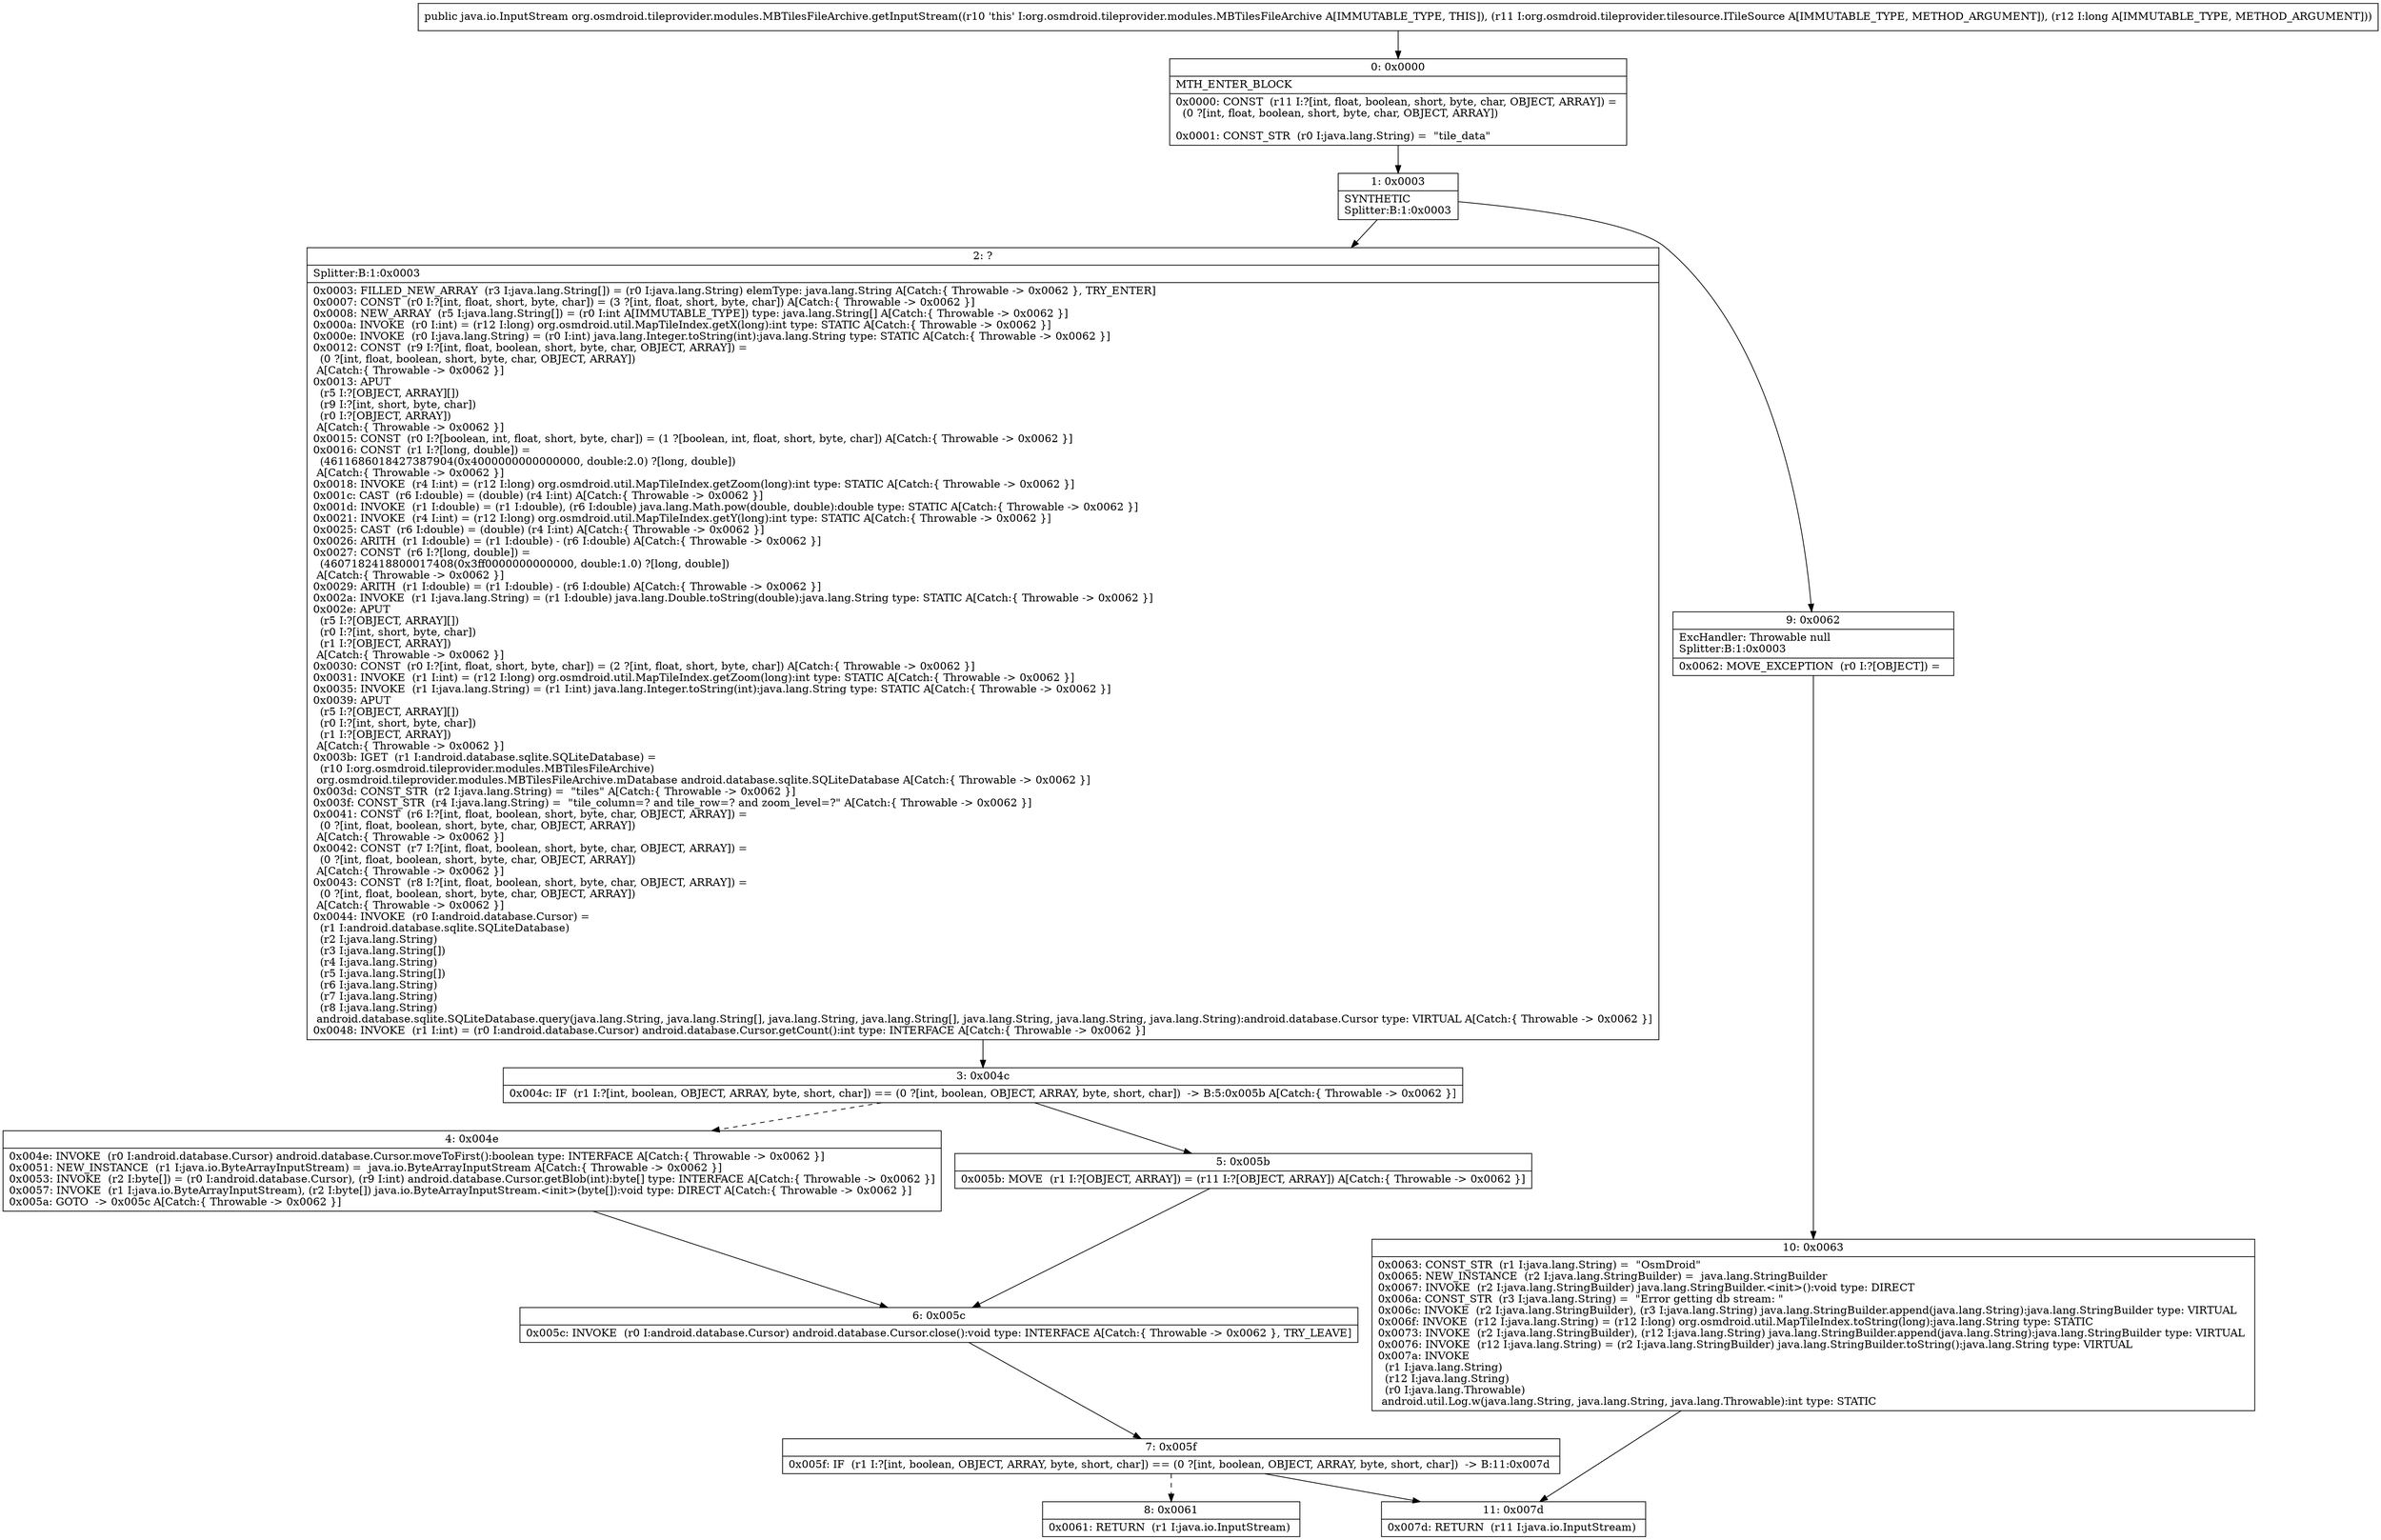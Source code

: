 digraph "CFG fororg.osmdroid.tileprovider.modules.MBTilesFileArchive.getInputStream(Lorg\/osmdroid\/tileprovider\/tilesource\/ITileSource;J)Ljava\/io\/InputStream;" {
Node_0 [shape=record,label="{0\:\ 0x0000|MTH_ENTER_BLOCK\l|0x0000: CONST  (r11 I:?[int, float, boolean, short, byte, char, OBJECT, ARRAY]) = \l  (0 ?[int, float, boolean, short, byte, char, OBJECT, ARRAY])\l \l0x0001: CONST_STR  (r0 I:java.lang.String) =  \"tile_data\" \l}"];
Node_1 [shape=record,label="{1\:\ 0x0003|SYNTHETIC\lSplitter:B:1:0x0003\l}"];
Node_2 [shape=record,label="{2\:\ ?|Splitter:B:1:0x0003\l|0x0003: FILLED_NEW_ARRAY  (r3 I:java.lang.String[]) = (r0 I:java.lang.String) elemType: java.lang.String A[Catch:\{ Throwable \-\> 0x0062 \}, TRY_ENTER]\l0x0007: CONST  (r0 I:?[int, float, short, byte, char]) = (3 ?[int, float, short, byte, char]) A[Catch:\{ Throwable \-\> 0x0062 \}]\l0x0008: NEW_ARRAY  (r5 I:java.lang.String[]) = (r0 I:int A[IMMUTABLE_TYPE]) type: java.lang.String[] A[Catch:\{ Throwable \-\> 0x0062 \}]\l0x000a: INVOKE  (r0 I:int) = (r12 I:long) org.osmdroid.util.MapTileIndex.getX(long):int type: STATIC A[Catch:\{ Throwable \-\> 0x0062 \}]\l0x000e: INVOKE  (r0 I:java.lang.String) = (r0 I:int) java.lang.Integer.toString(int):java.lang.String type: STATIC A[Catch:\{ Throwable \-\> 0x0062 \}]\l0x0012: CONST  (r9 I:?[int, float, boolean, short, byte, char, OBJECT, ARRAY]) = \l  (0 ?[int, float, boolean, short, byte, char, OBJECT, ARRAY])\l A[Catch:\{ Throwable \-\> 0x0062 \}]\l0x0013: APUT  \l  (r5 I:?[OBJECT, ARRAY][])\l  (r9 I:?[int, short, byte, char])\l  (r0 I:?[OBJECT, ARRAY])\l A[Catch:\{ Throwable \-\> 0x0062 \}]\l0x0015: CONST  (r0 I:?[boolean, int, float, short, byte, char]) = (1 ?[boolean, int, float, short, byte, char]) A[Catch:\{ Throwable \-\> 0x0062 \}]\l0x0016: CONST  (r1 I:?[long, double]) = \l  (4611686018427387904(0x4000000000000000, double:2.0) ?[long, double])\l A[Catch:\{ Throwable \-\> 0x0062 \}]\l0x0018: INVOKE  (r4 I:int) = (r12 I:long) org.osmdroid.util.MapTileIndex.getZoom(long):int type: STATIC A[Catch:\{ Throwable \-\> 0x0062 \}]\l0x001c: CAST  (r6 I:double) = (double) (r4 I:int) A[Catch:\{ Throwable \-\> 0x0062 \}]\l0x001d: INVOKE  (r1 I:double) = (r1 I:double), (r6 I:double) java.lang.Math.pow(double, double):double type: STATIC A[Catch:\{ Throwable \-\> 0x0062 \}]\l0x0021: INVOKE  (r4 I:int) = (r12 I:long) org.osmdroid.util.MapTileIndex.getY(long):int type: STATIC A[Catch:\{ Throwable \-\> 0x0062 \}]\l0x0025: CAST  (r6 I:double) = (double) (r4 I:int) A[Catch:\{ Throwable \-\> 0x0062 \}]\l0x0026: ARITH  (r1 I:double) = (r1 I:double) \- (r6 I:double) A[Catch:\{ Throwable \-\> 0x0062 \}]\l0x0027: CONST  (r6 I:?[long, double]) = \l  (4607182418800017408(0x3ff0000000000000, double:1.0) ?[long, double])\l A[Catch:\{ Throwable \-\> 0x0062 \}]\l0x0029: ARITH  (r1 I:double) = (r1 I:double) \- (r6 I:double) A[Catch:\{ Throwable \-\> 0x0062 \}]\l0x002a: INVOKE  (r1 I:java.lang.String) = (r1 I:double) java.lang.Double.toString(double):java.lang.String type: STATIC A[Catch:\{ Throwable \-\> 0x0062 \}]\l0x002e: APUT  \l  (r5 I:?[OBJECT, ARRAY][])\l  (r0 I:?[int, short, byte, char])\l  (r1 I:?[OBJECT, ARRAY])\l A[Catch:\{ Throwable \-\> 0x0062 \}]\l0x0030: CONST  (r0 I:?[int, float, short, byte, char]) = (2 ?[int, float, short, byte, char]) A[Catch:\{ Throwable \-\> 0x0062 \}]\l0x0031: INVOKE  (r1 I:int) = (r12 I:long) org.osmdroid.util.MapTileIndex.getZoom(long):int type: STATIC A[Catch:\{ Throwable \-\> 0x0062 \}]\l0x0035: INVOKE  (r1 I:java.lang.String) = (r1 I:int) java.lang.Integer.toString(int):java.lang.String type: STATIC A[Catch:\{ Throwable \-\> 0x0062 \}]\l0x0039: APUT  \l  (r5 I:?[OBJECT, ARRAY][])\l  (r0 I:?[int, short, byte, char])\l  (r1 I:?[OBJECT, ARRAY])\l A[Catch:\{ Throwable \-\> 0x0062 \}]\l0x003b: IGET  (r1 I:android.database.sqlite.SQLiteDatabase) = \l  (r10 I:org.osmdroid.tileprovider.modules.MBTilesFileArchive)\l org.osmdroid.tileprovider.modules.MBTilesFileArchive.mDatabase android.database.sqlite.SQLiteDatabase A[Catch:\{ Throwable \-\> 0x0062 \}]\l0x003d: CONST_STR  (r2 I:java.lang.String) =  \"tiles\" A[Catch:\{ Throwable \-\> 0x0062 \}]\l0x003f: CONST_STR  (r4 I:java.lang.String) =  \"tile_column=? and tile_row=? and zoom_level=?\" A[Catch:\{ Throwable \-\> 0x0062 \}]\l0x0041: CONST  (r6 I:?[int, float, boolean, short, byte, char, OBJECT, ARRAY]) = \l  (0 ?[int, float, boolean, short, byte, char, OBJECT, ARRAY])\l A[Catch:\{ Throwable \-\> 0x0062 \}]\l0x0042: CONST  (r7 I:?[int, float, boolean, short, byte, char, OBJECT, ARRAY]) = \l  (0 ?[int, float, boolean, short, byte, char, OBJECT, ARRAY])\l A[Catch:\{ Throwable \-\> 0x0062 \}]\l0x0043: CONST  (r8 I:?[int, float, boolean, short, byte, char, OBJECT, ARRAY]) = \l  (0 ?[int, float, boolean, short, byte, char, OBJECT, ARRAY])\l A[Catch:\{ Throwable \-\> 0x0062 \}]\l0x0044: INVOKE  (r0 I:android.database.Cursor) = \l  (r1 I:android.database.sqlite.SQLiteDatabase)\l  (r2 I:java.lang.String)\l  (r3 I:java.lang.String[])\l  (r4 I:java.lang.String)\l  (r5 I:java.lang.String[])\l  (r6 I:java.lang.String)\l  (r7 I:java.lang.String)\l  (r8 I:java.lang.String)\l android.database.sqlite.SQLiteDatabase.query(java.lang.String, java.lang.String[], java.lang.String, java.lang.String[], java.lang.String, java.lang.String, java.lang.String):android.database.Cursor type: VIRTUAL A[Catch:\{ Throwable \-\> 0x0062 \}]\l0x0048: INVOKE  (r1 I:int) = (r0 I:android.database.Cursor) android.database.Cursor.getCount():int type: INTERFACE A[Catch:\{ Throwable \-\> 0x0062 \}]\l}"];
Node_3 [shape=record,label="{3\:\ 0x004c|0x004c: IF  (r1 I:?[int, boolean, OBJECT, ARRAY, byte, short, char]) == (0 ?[int, boolean, OBJECT, ARRAY, byte, short, char])  \-\> B:5:0x005b A[Catch:\{ Throwable \-\> 0x0062 \}]\l}"];
Node_4 [shape=record,label="{4\:\ 0x004e|0x004e: INVOKE  (r0 I:android.database.Cursor) android.database.Cursor.moveToFirst():boolean type: INTERFACE A[Catch:\{ Throwable \-\> 0x0062 \}]\l0x0051: NEW_INSTANCE  (r1 I:java.io.ByteArrayInputStream) =  java.io.ByteArrayInputStream A[Catch:\{ Throwable \-\> 0x0062 \}]\l0x0053: INVOKE  (r2 I:byte[]) = (r0 I:android.database.Cursor), (r9 I:int) android.database.Cursor.getBlob(int):byte[] type: INTERFACE A[Catch:\{ Throwable \-\> 0x0062 \}]\l0x0057: INVOKE  (r1 I:java.io.ByteArrayInputStream), (r2 I:byte[]) java.io.ByteArrayInputStream.\<init\>(byte[]):void type: DIRECT A[Catch:\{ Throwable \-\> 0x0062 \}]\l0x005a: GOTO  \-\> 0x005c A[Catch:\{ Throwable \-\> 0x0062 \}]\l}"];
Node_5 [shape=record,label="{5\:\ 0x005b|0x005b: MOVE  (r1 I:?[OBJECT, ARRAY]) = (r11 I:?[OBJECT, ARRAY]) A[Catch:\{ Throwable \-\> 0x0062 \}]\l}"];
Node_6 [shape=record,label="{6\:\ 0x005c|0x005c: INVOKE  (r0 I:android.database.Cursor) android.database.Cursor.close():void type: INTERFACE A[Catch:\{ Throwable \-\> 0x0062 \}, TRY_LEAVE]\l}"];
Node_7 [shape=record,label="{7\:\ 0x005f|0x005f: IF  (r1 I:?[int, boolean, OBJECT, ARRAY, byte, short, char]) == (0 ?[int, boolean, OBJECT, ARRAY, byte, short, char])  \-\> B:11:0x007d \l}"];
Node_8 [shape=record,label="{8\:\ 0x0061|0x0061: RETURN  (r1 I:java.io.InputStream) \l}"];
Node_9 [shape=record,label="{9\:\ 0x0062|ExcHandler: Throwable null\lSplitter:B:1:0x0003\l|0x0062: MOVE_EXCEPTION  (r0 I:?[OBJECT]) =  \l}"];
Node_10 [shape=record,label="{10\:\ 0x0063|0x0063: CONST_STR  (r1 I:java.lang.String) =  \"OsmDroid\" \l0x0065: NEW_INSTANCE  (r2 I:java.lang.StringBuilder) =  java.lang.StringBuilder \l0x0067: INVOKE  (r2 I:java.lang.StringBuilder) java.lang.StringBuilder.\<init\>():void type: DIRECT \l0x006a: CONST_STR  (r3 I:java.lang.String) =  \"Error getting db stream: \" \l0x006c: INVOKE  (r2 I:java.lang.StringBuilder), (r3 I:java.lang.String) java.lang.StringBuilder.append(java.lang.String):java.lang.StringBuilder type: VIRTUAL \l0x006f: INVOKE  (r12 I:java.lang.String) = (r12 I:long) org.osmdroid.util.MapTileIndex.toString(long):java.lang.String type: STATIC \l0x0073: INVOKE  (r2 I:java.lang.StringBuilder), (r12 I:java.lang.String) java.lang.StringBuilder.append(java.lang.String):java.lang.StringBuilder type: VIRTUAL \l0x0076: INVOKE  (r12 I:java.lang.String) = (r2 I:java.lang.StringBuilder) java.lang.StringBuilder.toString():java.lang.String type: VIRTUAL \l0x007a: INVOKE  \l  (r1 I:java.lang.String)\l  (r12 I:java.lang.String)\l  (r0 I:java.lang.Throwable)\l android.util.Log.w(java.lang.String, java.lang.String, java.lang.Throwable):int type: STATIC \l}"];
Node_11 [shape=record,label="{11\:\ 0x007d|0x007d: RETURN  (r11 I:java.io.InputStream) \l}"];
MethodNode[shape=record,label="{public java.io.InputStream org.osmdroid.tileprovider.modules.MBTilesFileArchive.getInputStream((r10 'this' I:org.osmdroid.tileprovider.modules.MBTilesFileArchive A[IMMUTABLE_TYPE, THIS]), (r11 I:org.osmdroid.tileprovider.tilesource.ITileSource A[IMMUTABLE_TYPE, METHOD_ARGUMENT]), (r12 I:long A[IMMUTABLE_TYPE, METHOD_ARGUMENT])) }"];
MethodNode -> Node_0;
Node_0 -> Node_1;
Node_1 -> Node_2;
Node_1 -> Node_9;
Node_2 -> Node_3;
Node_3 -> Node_4[style=dashed];
Node_3 -> Node_5;
Node_4 -> Node_6;
Node_5 -> Node_6;
Node_6 -> Node_7;
Node_7 -> Node_8[style=dashed];
Node_7 -> Node_11;
Node_9 -> Node_10;
Node_10 -> Node_11;
}

